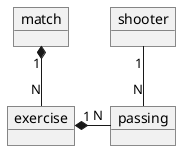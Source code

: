 @startuml

object match
object shooter
object exercise
object passing

match "1" *-- "N" exercise
exercise "1" *-right- "N" passing
shooter "1" -down- "N" passing

@enduml
